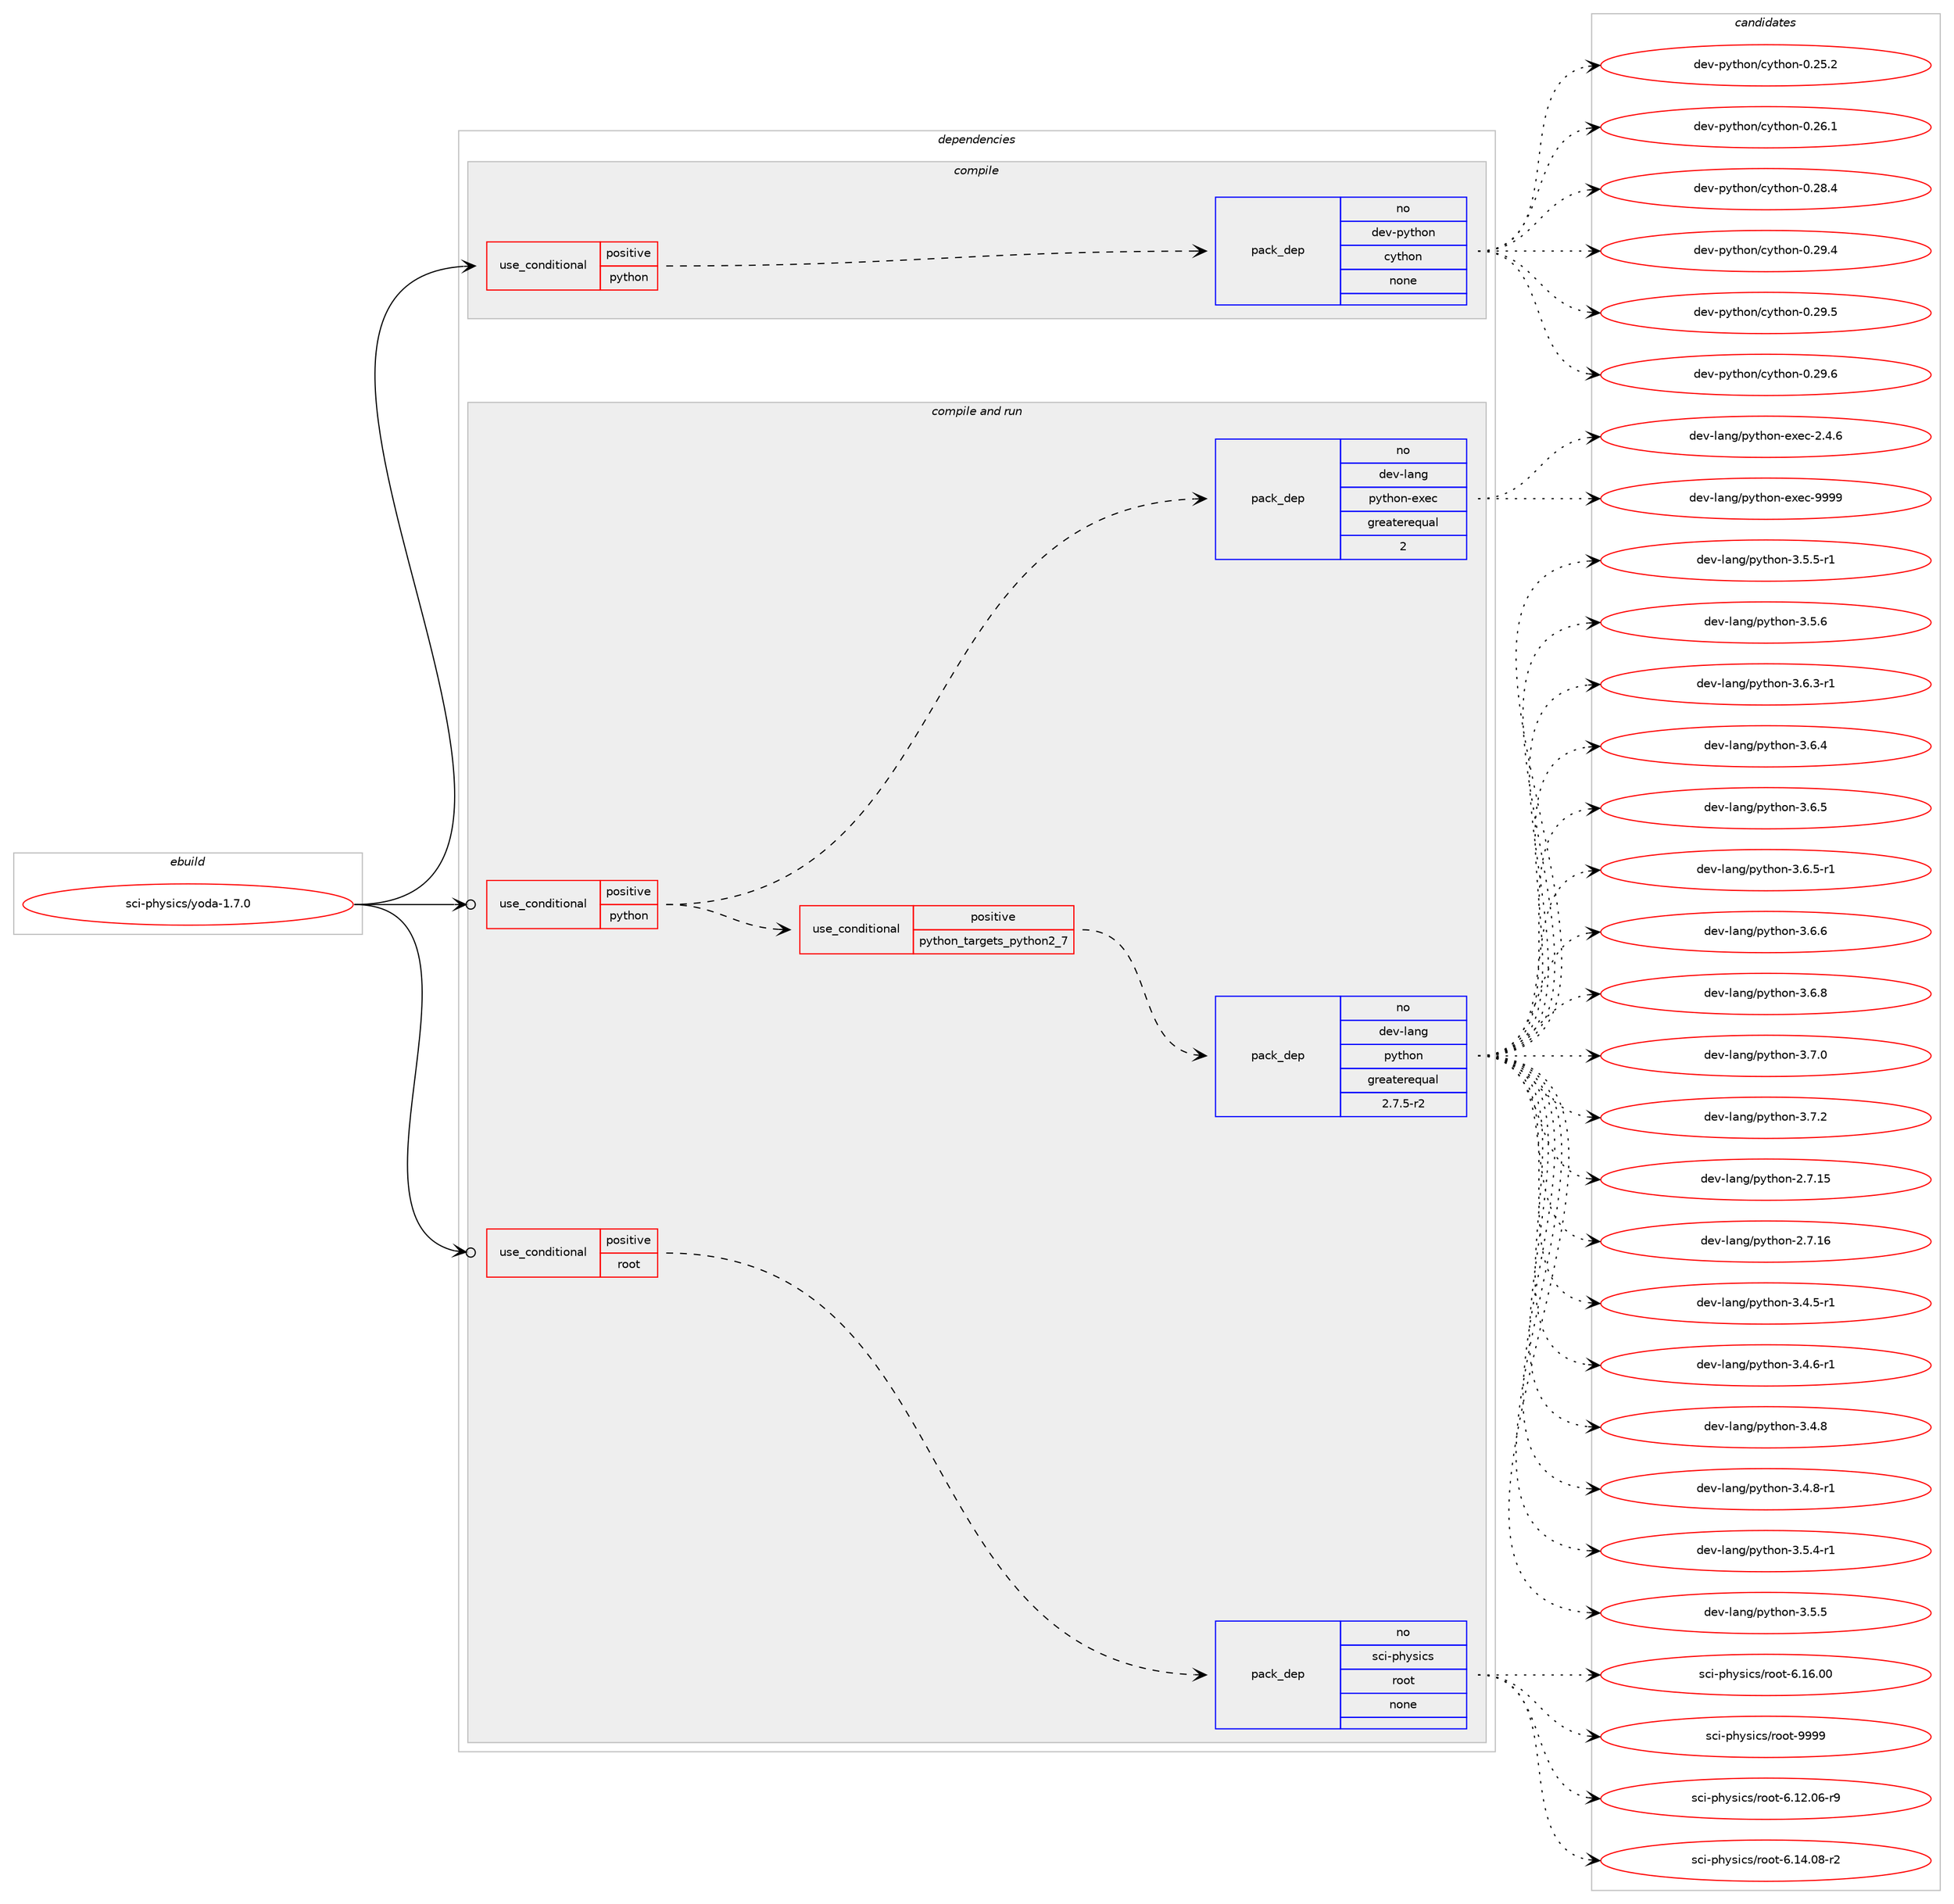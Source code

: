 digraph prolog {

# *************
# Graph options
# *************

newrank=true;
concentrate=true;
compound=true;
graph [rankdir=LR,fontname=Helvetica,fontsize=10,ranksep=1.5];#, ranksep=2.5, nodesep=0.2];
edge  [arrowhead=vee];
node  [fontname=Helvetica,fontsize=10];

# **********
# The ebuild
# **********

subgraph cluster_leftcol {
color=gray;
rank=same;
label=<<i>ebuild</i>>;
id [label="sci-physics/yoda-1.7.0", color=red, width=4, href="../sci-physics/yoda-1.7.0.svg"];
}

# ****************
# The dependencies
# ****************

subgraph cluster_midcol {
color=gray;
label=<<i>dependencies</i>>;
subgraph cluster_compile {
fillcolor="#eeeeee";
style=filled;
label=<<i>compile</i>>;
subgraph cond455376 {
dependency1701542 [label=<<TABLE BORDER="0" CELLBORDER="1" CELLSPACING="0" CELLPADDING="4"><TR><TD ROWSPAN="3" CELLPADDING="10">use_conditional</TD></TR><TR><TD>positive</TD></TR><TR><TD>python</TD></TR></TABLE>>, shape=none, color=red];
subgraph pack1218266 {
dependency1701543 [label=<<TABLE BORDER="0" CELLBORDER="1" CELLSPACING="0" CELLPADDING="4" WIDTH="220"><TR><TD ROWSPAN="6" CELLPADDING="30">pack_dep</TD></TR><TR><TD WIDTH="110">no</TD></TR><TR><TD>dev-python</TD></TR><TR><TD>cython</TD></TR><TR><TD>none</TD></TR><TR><TD></TD></TR></TABLE>>, shape=none, color=blue];
}
dependency1701542:e -> dependency1701543:w [weight=20,style="dashed",arrowhead="vee"];
}
id:e -> dependency1701542:w [weight=20,style="solid",arrowhead="vee"];
}
subgraph cluster_compileandrun {
fillcolor="#eeeeee";
style=filled;
label=<<i>compile and run</i>>;
subgraph cond455377 {
dependency1701544 [label=<<TABLE BORDER="0" CELLBORDER="1" CELLSPACING="0" CELLPADDING="4"><TR><TD ROWSPAN="3" CELLPADDING="10">use_conditional</TD></TR><TR><TD>positive</TD></TR><TR><TD>python</TD></TR></TABLE>>, shape=none, color=red];
subgraph cond455378 {
dependency1701545 [label=<<TABLE BORDER="0" CELLBORDER="1" CELLSPACING="0" CELLPADDING="4"><TR><TD ROWSPAN="3" CELLPADDING="10">use_conditional</TD></TR><TR><TD>positive</TD></TR><TR><TD>python_targets_python2_7</TD></TR></TABLE>>, shape=none, color=red];
subgraph pack1218267 {
dependency1701546 [label=<<TABLE BORDER="0" CELLBORDER="1" CELLSPACING="0" CELLPADDING="4" WIDTH="220"><TR><TD ROWSPAN="6" CELLPADDING="30">pack_dep</TD></TR><TR><TD WIDTH="110">no</TD></TR><TR><TD>dev-lang</TD></TR><TR><TD>python</TD></TR><TR><TD>greaterequal</TD></TR><TR><TD>2.7.5-r2</TD></TR></TABLE>>, shape=none, color=blue];
}
dependency1701545:e -> dependency1701546:w [weight=20,style="dashed",arrowhead="vee"];
}
dependency1701544:e -> dependency1701545:w [weight=20,style="dashed",arrowhead="vee"];
subgraph pack1218268 {
dependency1701547 [label=<<TABLE BORDER="0" CELLBORDER="1" CELLSPACING="0" CELLPADDING="4" WIDTH="220"><TR><TD ROWSPAN="6" CELLPADDING="30">pack_dep</TD></TR><TR><TD WIDTH="110">no</TD></TR><TR><TD>dev-lang</TD></TR><TR><TD>python-exec</TD></TR><TR><TD>greaterequal</TD></TR><TR><TD>2</TD></TR></TABLE>>, shape=none, color=blue];
}
dependency1701544:e -> dependency1701547:w [weight=20,style="dashed",arrowhead="vee"];
}
id:e -> dependency1701544:w [weight=20,style="solid",arrowhead="odotvee"];
subgraph cond455379 {
dependency1701548 [label=<<TABLE BORDER="0" CELLBORDER="1" CELLSPACING="0" CELLPADDING="4"><TR><TD ROWSPAN="3" CELLPADDING="10">use_conditional</TD></TR><TR><TD>positive</TD></TR><TR><TD>root</TD></TR></TABLE>>, shape=none, color=red];
subgraph pack1218269 {
dependency1701549 [label=<<TABLE BORDER="0" CELLBORDER="1" CELLSPACING="0" CELLPADDING="4" WIDTH="220"><TR><TD ROWSPAN="6" CELLPADDING="30">pack_dep</TD></TR><TR><TD WIDTH="110">no</TD></TR><TR><TD>sci-physics</TD></TR><TR><TD>root</TD></TR><TR><TD>none</TD></TR><TR><TD></TD></TR></TABLE>>, shape=none, color=blue];
}
dependency1701548:e -> dependency1701549:w [weight=20,style="dashed",arrowhead="vee"];
}
id:e -> dependency1701548:w [weight=20,style="solid",arrowhead="odotvee"];
}
subgraph cluster_run {
fillcolor="#eeeeee";
style=filled;
label=<<i>run</i>>;
}
}

# **************
# The candidates
# **************

subgraph cluster_choices {
rank=same;
color=gray;
label=<<i>candidates</i>>;

subgraph choice1218266 {
color=black;
nodesep=1;
choice10010111845112121116104111110479912111610411111045484650534650 [label="dev-python/cython-0.25.2", color=red, width=4,href="../dev-python/cython-0.25.2.svg"];
choice10010111845112121116104111110479912111610411111045484650544649 [label="dev-python/cython-0.26.1", color=red, width=4,href="../dev-python/cython-0.26.1.svg"];
choice10010111845112121116104111110479912111610411111045484650564652 [label="dev-python/cython-0.28.4", color=red, width=4,href="../dev-python/cython-0.28.4.svg"];
choice10010111845112121116104111110479912111610411111045484650574652 [label="dev-python/cython-0.29.4", color=red, width=4,href="../dev-python/cython-0.29.4.svg"];
choice10010111845112121116104111110479912111610411111045484650574653 [label="dev-python/cython-0.29.5", color=red, width=4,href="../dev-python/cython-0.29.5.svg"];
choice10010111845112121116104111110479912111610411111045484650574654 [label="dev-python/cython-0.29.6", color=red, width=4,href="../dev-python/cython-0.29.6.svg"];
dependency1701543:e -> choice10010111845112121116104111110479912111610411111045484650534650:w [style=dotted,weight="100"];
dependency1701543:e -> choice10010111845112121116104111110479912111610411111045484650544649:w [style=dotted,weight="100"];
dependency1701543:e -> choice10010111845112121116104111110479912111610411111045484650564652:w [style=dotted,weight="100"];
dependency1701543:e -> choice10010111845112121116104111110479912111610411111045484650574652:w [style=dotted,weight="100"];
dependency1701543:e -> choice10010111845112121116104111110479912111610411111045484650574653:w [style=dotted,weight="100"];
dependency1701543:e -> choice10010111845112121116104111110479912111610411111045484650574654:w [style=dotted,weight="100"];
}
subgraph choice1218267 {
color=black;
nodesep=1;
choice10010111845108971101034711212111610411111045504655464953 [label="dev-lang/python-2.7.15", color=red, width=4,href="../dev-lang/python-2.7.15.svg"];
choice10010111845108971101034711212111610411111045504655464954 [label="dev-lang/python-2.7.16", color=red, width=4,href="../dev-lang/python-2.7.16.svg"];
choice1001011184510897110103471121211161041111104551465246534511449 [label="dev-lang/python-3.4.5-r1", color=red, width=4,href="../dev-lang/python-3.4.5-r1.svg"];
choice1001011184510897110103471121211161041111104551465246544511449 [label="dev-lang/python-3.4.6-r1", color=red, width=4,href="../dev-lang/python-3.4.6-r1.svg"];
choice100101118451089711010347112121116104111110455146524656 [label="dev-lang/python-3.4.8", color=red, width=4,href="../dev-lang/python-3.4.8.svg"];
choice1001011184510897110103471121211161041111104551465246564511449 [label="dev-lang/python-3.4.8-r1", color=red, width=4,href="../dev-lang/python-3.4.8-r1.svg"];
choice1001011184510897110103471121211161041111104551465346524511449 [label="dev-lang/python-3.5.4-r1", color=red, width=4,href="../dev-lang/python-3.5.4-r1.svg"];
choice100101118451089711010347112121116104111110455146534653 [label="dev-lang/python-3.5.5", color=red, width=4,href="../dev-lang/python-3.5.5.svg"];
choice1001011184510897110103471121211161041111104551465346534511449 [label="dev-lang/python-3.5.5-r1", color=red, width=4,href="../dev-lang/python-3.5.5-r1.svg"];
choice100101118451089711010347112121116104111110455146534654 [label="dev-lang/python-3.5.6", color=red, width=4,href="../dev-lang/python-3.5.6.svg"];
choice1001011184510897110103471121211161041111104551465446514511449 [label="dev-lang/python-3.6.3-r1", color=red, width=4,href="../dev-lang/python-3.6.3-r1.svg"];
choice100101118451089711010347112121116104111110455146544652 [label="dev-lang/python-3.6.4", color=red, width=4,href="../dev-lang/python-3.6.4.svg"];
choice100101118451089711010347112121116104111110455146544653 [label="dev-lang/python-3.6.5", color=red, width=4,href="../dev-lang/python-3.6.5.svg"];
choice1001011184510897110103471121211161041111104551465446534511449 [label="dev-lang/python-3.6.5-r1", color=red, width=4,href="../dev-lang/python-3.6.5-r1.svg"];
choice100101118451089711010347112121116104111110455146544654 [label="dev-lang/python-3.6.6", color=red, width=4,href="../dev-lang/python-3.6.6.svg"];
choice100101118451089711010347112121116104111110455146544656 [label="dev-lang/python-3.6.8", color=red, width=4,href="../dev-lang/python-3.6.8.svg"];
choice100101118451089711010347112121116104111110455146554648 [label="dev-lang/python-3.7.0", color=red, width=4,href="../dev-lang/python-3.7.0.svg"];
choice100101118451089711010347112121116104111110455146554650 [label="dev-lang/python-3.7.2", color=red, width=4,href="../dev-lang/python-3.7.2.svg"];
dependency1701546:e -> choice10010111845108971101034711212111610411111045504655464953:w [style=dotted,weight="100"];
dependency1701546:e -> choice10010111845108971101034711212111610411111045504655464954:w [style=dotted,weight="100"];
dependency1701546:e -> choice1001011184510897110103471121211161041111104551465246534511449:w [style=dotted,weight="100"];
dependency1701546:e -> choice1001011184510897110103471121211161041111104551465246544511449:w [style=dotted,weight="100"];
dependency1701546:e -> choice100101118451089711010347112121116104111110455146524656:w [style=dotted,weight="100"];
dependency1701546:e -> choice1001011184510897110103471121211161041111104551465246564511449:w [style=dotted,weight="100"];
dependency1701546:e -> choice1001011184510897110103471121211161041111104551465346524511449:w [style=dotted,weight="100"];
dependency1701546:e -> choice100101118451089711010347112121116104111110455146534653:w [style=dotted,weight="100"];
dependency1701546:e -> choice1001011184510897110103471121211161041111104551465346534511449:w [style=dotted,weight="100"];
dependency1701546:e -> choice100101118451089711010347112121116104111110455146534654:w [style=dotted,weight="100"];
dependency1701546:e -> choice1001011184510897110103471121211161041111104551465446514511449:w [style=dotted,weight="100"];
dependency1701546:e -> choice100101118451089711010347112121116104111110455146544652:w [style=dotted,weight="100"];
dependency1701546:e -> choice100101118451089711010347112121116104111110455146544653:w [style=dotted,weight="100"];
dependency1701546:e -> choice1001011184510897110103471121211161041111104551465446534511449:w [style=dotted,weight="100"];
dependency1701546:e -> choice100101118451089711010347112121116104111110455146544654:w [style=dotted,weight="100"];
dependency1701546:e -> choice100101118451089711010347112121116104111110455146544656:w [style=dotted,weight="100"];
dependency1701546:e -> choice100101118451089711010347112121116104111110455146554648:w [style=dotted,weight="100"];
dependency1701546:e -> choice100101118451089711010347112121116104111110455146554650:w [style=dotted,weight="100"];
}
subgraph choice1218268 {
color=black;
nodesep=1;
choice1001011184510897110103471121211161041111104510112010199455046524654 [label="dev-lang/python-exec-2.4.6", color=red, width=4,href="../dev-lang/python-exec-2.4.6.svg"];
choice10010111845108971101034711212111610411111045101120101994557575757 [label="dev-lang/python-exec-9999", color=red, width=4,href="../dev-lang/python-exec-9999.svg"];
dependency1701547:e -> choice1001011184510897110103471121211161041111104510112010199455046524654:w [style=dotted,weight="100"];
dependency1701547:e -> choice10010111845108971101034711212111610411111045101120101994557575757:w [style=dotted,weight="100"];
}
subgraph choice1218269 {
color=black;
nodesep=1;
choice1159910545112104121115105991154711411111111645544649504648544511457 [label="sci-physics/root-6.12.06-r9", color=red, width=4,href="../sci-physics/root-6.12.06-r9.svg"];
choice1159910545112104121115105991154711411111111645544649524648564511450 [label="sci-physics/root-6.14.08-r2", color=red, width=4,href="../sci-physics/root-6.14.08-r2.svg"];
choice115991054511210412111510599115471141111111164554464954464848 [label="sci-physics/root-6.16.00", color=red, width=4,href="../sci-physics/root-6.16.00.svg"];
choice115991054511210412111510599115471141111111164557575757 [label="sci-physics/root-9999", color=red, width=4,href="../sci-physics/root-9999.svg"];
dependency1701549:e -> choice1159910545112104121115105991154711411111111645544649504648544511457:w [style=dotted,weight="100"];
dependency1701549:e -> choice1159910545112104121115105991154711411111111645544649524648564511450:w [style=dotted,weight="100"];
dependency1701549:e -> choice115991054511210412111510599115471141111111164554464954464848:w [style=dotted,weight="100"];
dependency1701549:e -> choice115991054511210412111510599115471141111111164557575757:w [style=dotted,weight="100"];
}
}

}
